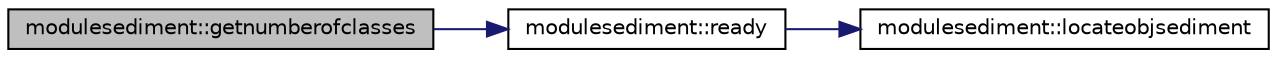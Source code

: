 digraph "modulesediment::getnumberofclasses"
{
 // LATEX_PDF_SIZE
  edge [fontname="Helvetica",fontsize="10",labelfontname="Helvetica",labelfontsize="10"];
  node [fontname="Helvetica",fontsize="10",shape=record];
  rankdir="LR";
  Node1 [label="modulesediment::getnumberofclasses",height=0.2,width=0.4,color="black", fillcolor="grey75", style="filled", fontcolor="black",tooltip=" "];
  Node1 -> Node2 [color="midnightblue",fontsize="10",style="solid",fontname="Helvetica"];
  Node2 [label="modulesediment::ready",height=0.2,width=0.4,color="black", fillcolor="white", style="filled",URL="$namespacemodulesediment.html#a2427e7af36c908526797cc897f1dca07",tooltip=" "];
  Node2 -> Node3 [color="midnightblue",fontsize="10",style="solid",fontname="Helvetica"];
  Node3 [label="modulesediment::locateobjsediment",height=0.2,width=0.4,color="black", fillcolor="white", style="filled",URL="$namespacemodulesediment.html#a3719cfe21de51d5aff6e236bffdbe06d",tooltip=" "];
}
